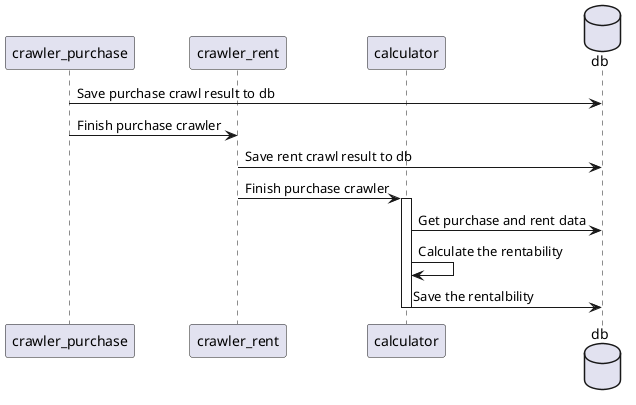 @startuml
participant crawler_purchase
participant crawler_rent
participant calculator
database db

crawler_purchase -> db: Save purchase crawl result to db
crawler_purchase -> crawler_rent: Finish purchase crawler
crawler_rent-> db: Save rent crawl result to db
crawler_rent -> calculator: Finish purchase crawler
activate calculator
calculator -> db: Get purchase and rent data
calculator -> calculator: Calculate the rentability
calculator -> db: Save the rentalbility
deactivate calculator
@enduml